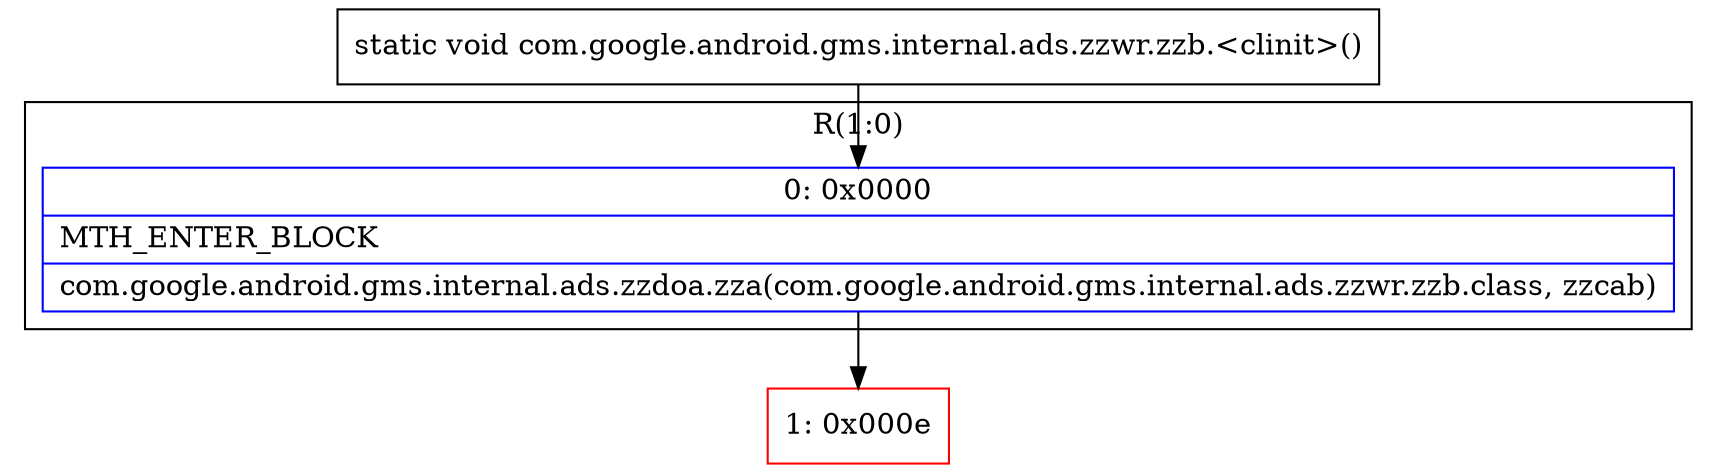 digraph "CFG forcom.google.android.gms.internal.ads.zzwr.zzb.\<clinit\>()V" {
subgraph cluster_Region_1503428252 {
label = "R(1:0)";
node [shape=record,color=blue];
Node_0 [shape=record,label="{0\:\ 0x0000|MTH_ENTER_BLOCK\l|com.google.android.gms.internal.ads.zzdoa.zza(com.google.android.gms.internal.ads.zzwr.zzb.class, zzcab)\l}"];
}
Node_1 [shape=record,color=red,label="{1\:\ 0x000e}"];
MethodNode[shape=record,label="{static void com.google.android.gms.internal.ads.zzwr.zzb.\<clinit\>() }"];
MethodNode -> Node_0;
Node_0 -> Node_1;
}

